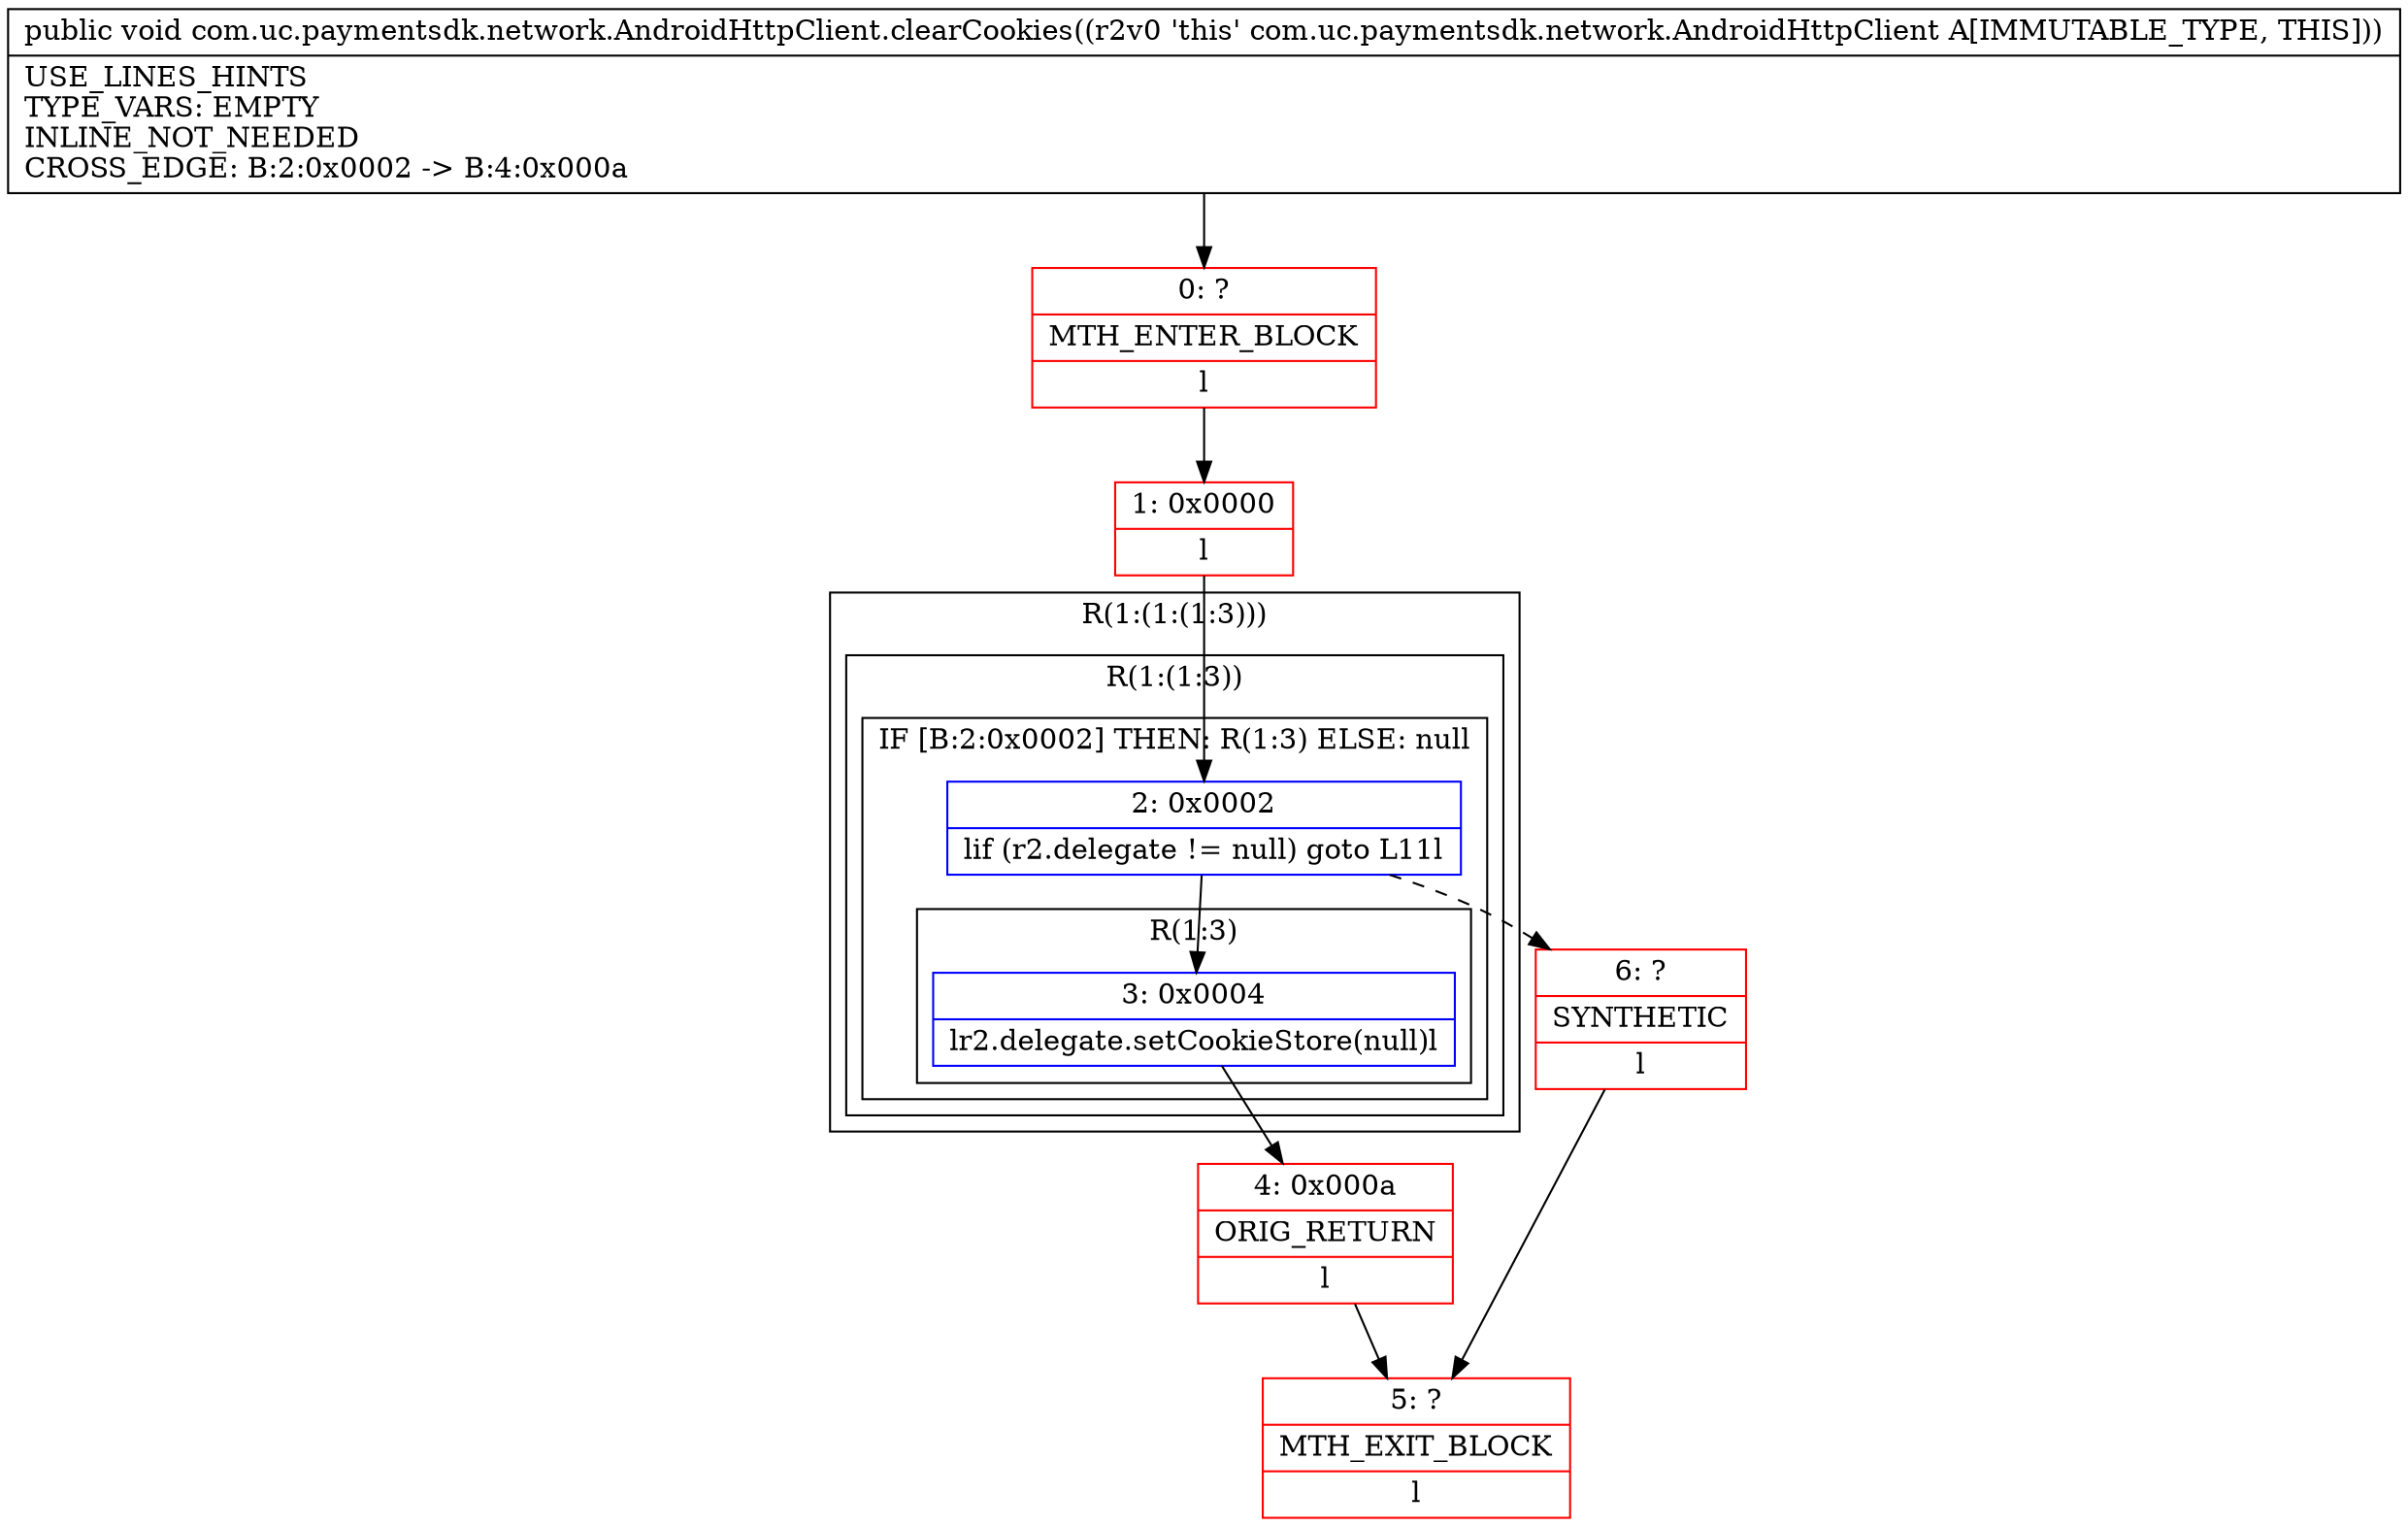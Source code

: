 digraph "CFG forcom.uc.paymentsdk.network.AndroidHttpClient.clearCookies()V" {
subgraph cluster_Region_74738761 {
label = "R(1:(1:(1:3)))";
node [shape=record,color=blue];
subgraph cluster_Region_1673709050 {
label = "R(1:(1:3))";
node [shape=record,color=blue];
subgraph cluster_IfRegion_675647442 {
label = "IF [B:2:0x0002] THEN: R(1:3) ELSE: null";
node [shape=record,color=blue];
Node_2 [shape=record,label="{2\:\ 0x0002|lif (r2.delegate != null) goto L11l}"];
subgraph cluster_Region_510614857 {
label = "R(1:3)";
node [shape=record,color=blue];
Node_3 [shape=record,label="{3\:\ 0x0004|lr2.delegate.setCookieStore(null)l}"];
}
}
}
}
Node_0 [shape=record,color=red,label="{0\:\ ?|MTH_ENTER_BLOCK\l|l}"];
Node_1 [shape=record,color=red,label="{1\:\ 0x0000|l}"];
Node_4 [shape=record,color=red,label="{4\:\ 0x000a|ORIG_RETURN\l|l}"];
Node_5 [shape=record,color=red,label="{5\:\ ?|MTH_EXIT_BLOCK\l|l}"];
Node_6 [shape=record,color=red,label="{6\:\ ?|SYNTHETIC\l|l}"];
MethodNode[shape=record,label="{public void com.uc.paymentsdk.network.AndroidHttpClient.clearCookies((r2v0 'this' com.uc.paymentsdk.network.AndroidHttpClient A[IMMUTABLE_TYPE, THIS]))  | USE_LINES_HINTS\lTYPE_VARS: EMPTY\lINLINE_NOT_NEEDED\lCROSS_EDGE: B:2:0x0002 \-\> B:4:0x000a\l}"];
MethodNode -> Node_0;
Node_2 -> Node_3;
Node_2 -> Node_6[style=dashed];
Node_3 -> Node_4;
Node_0 -> Node_1;
Node_1 -> Node_2;
Node_4 -> Node_5;
Node_6 -> Node_5;
}


